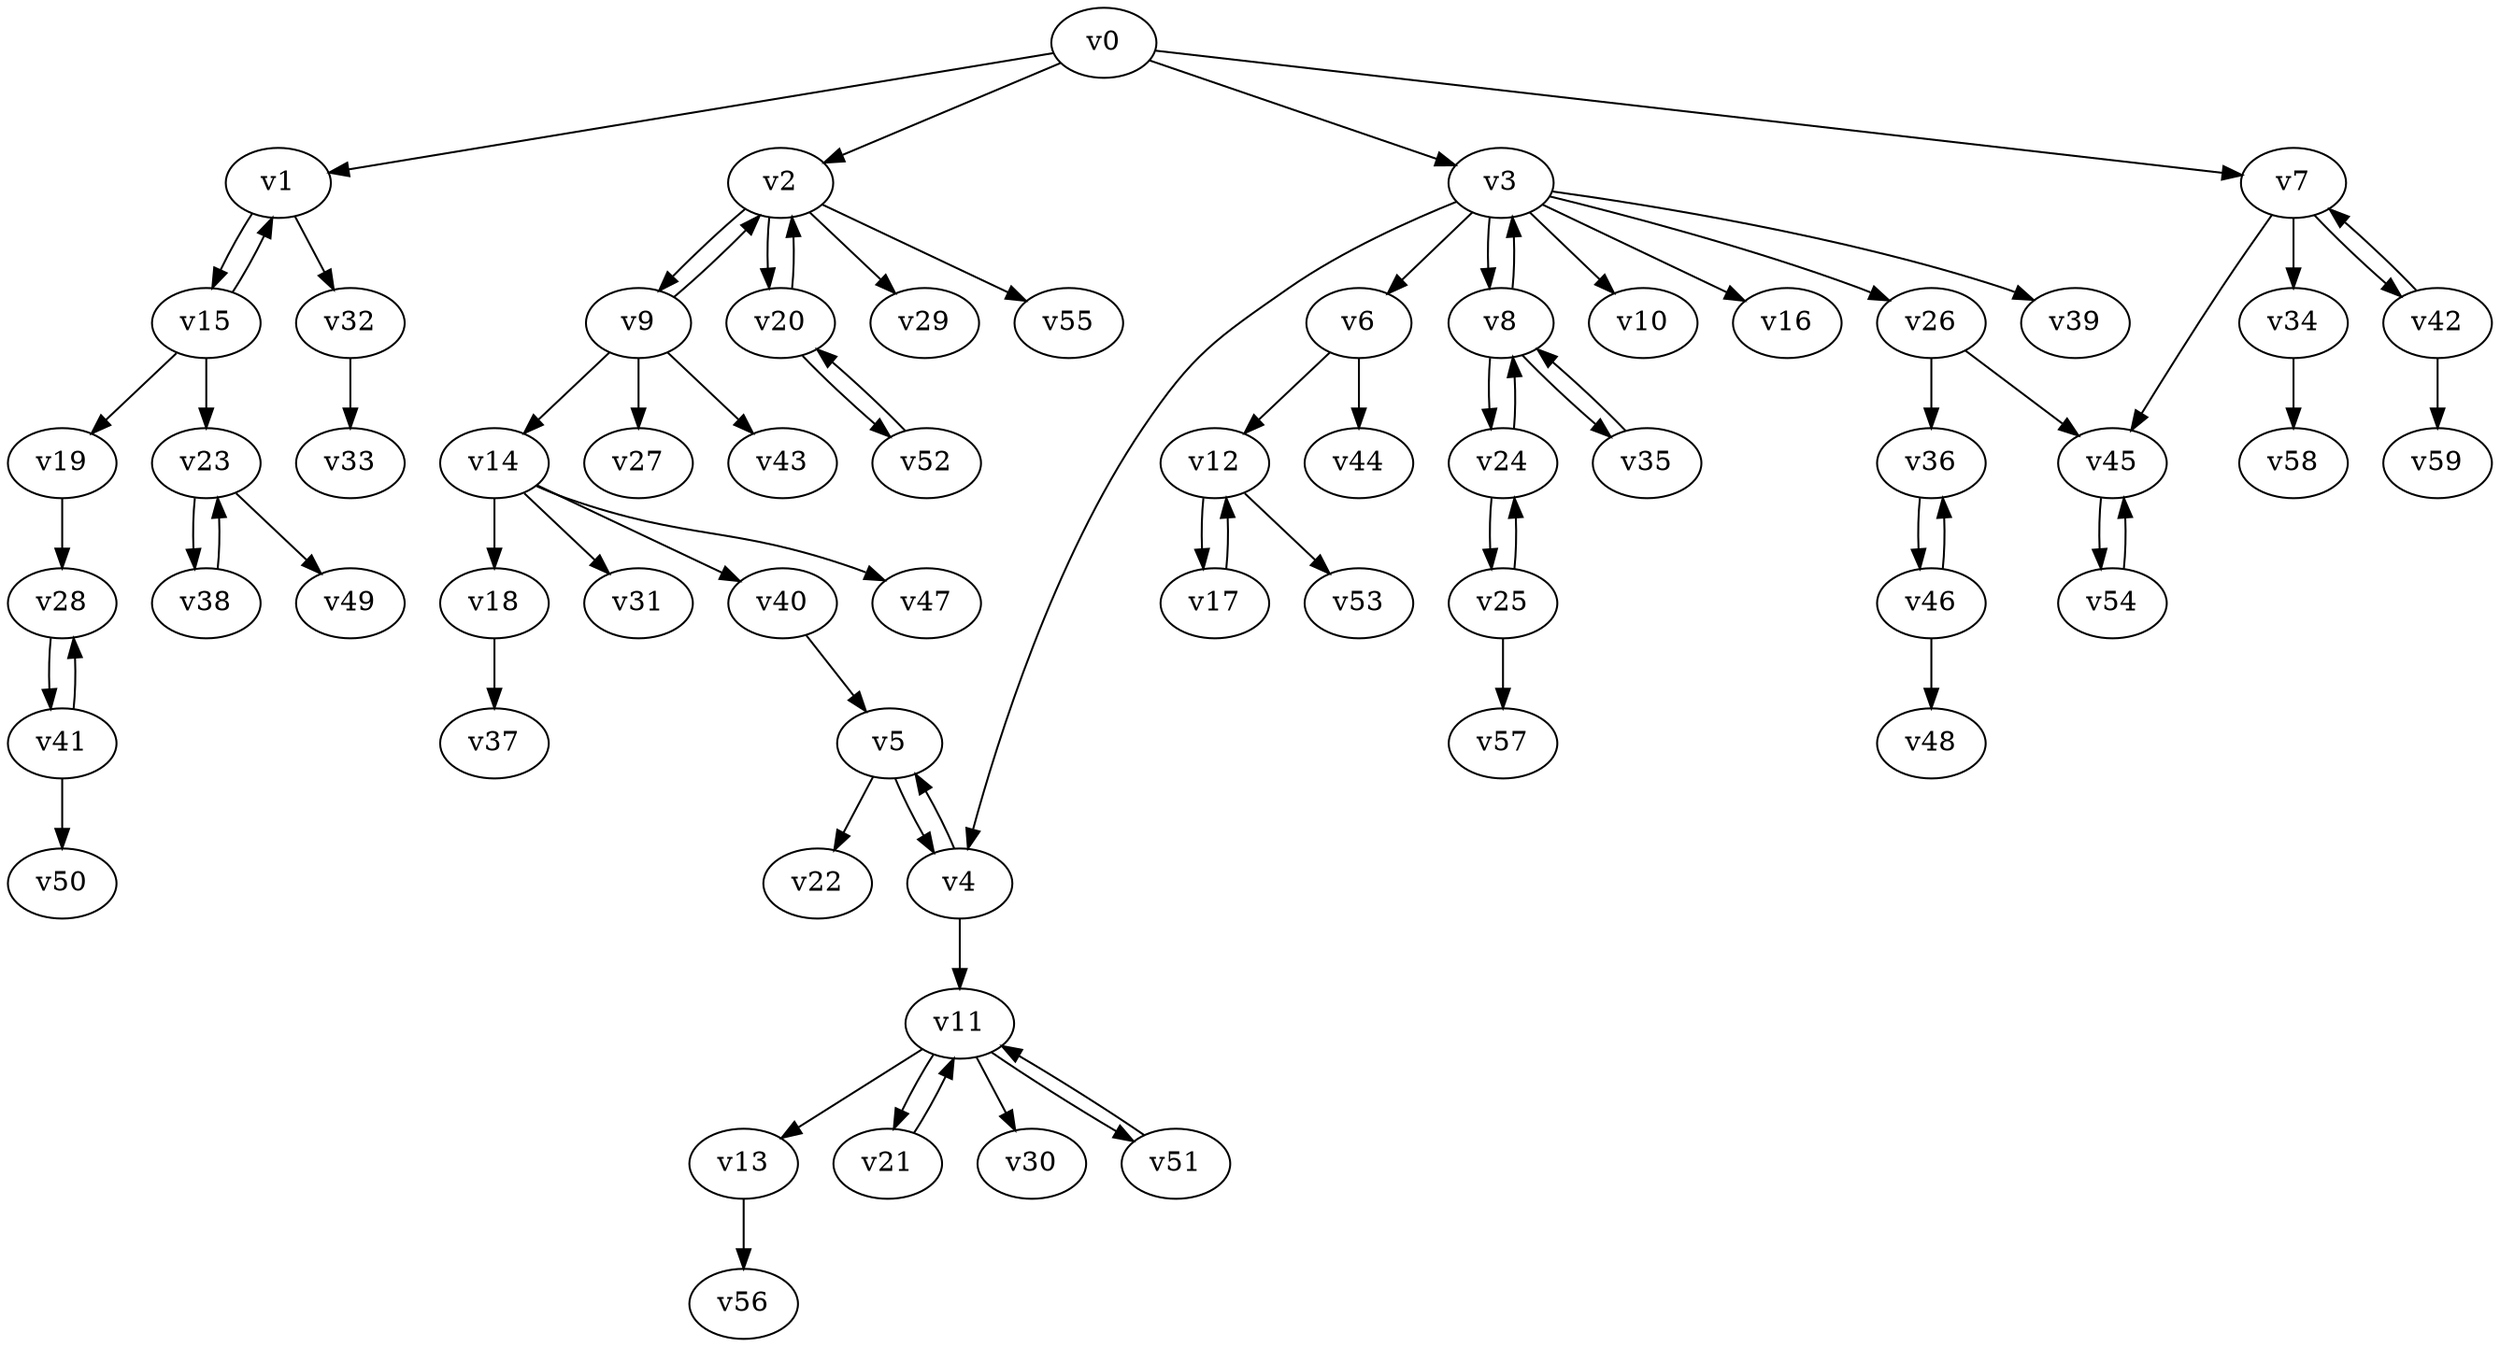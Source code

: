 digraph test077 {
    v0 [name="v0", player=0, weight=12];
    v1 [name="v1", player=1, weight=2];
    v2 [name="v2", player=0, weight=12];
    v3 [name="v3", player=1, weight=6];
    v4 [name="v4", player=0, weight=4];
    v5 [name="v5", player=1, weight=4];
    v6 [name="v6", player=0, weight=5];
    v7 [name="v7", player=1, weight=0];
    v8 [name="v8", player=0, weight=9];
    v9 [name="v9", player=1, weight=0];
    v10 [name="v10", player=0, weight=12];
    v11 [name="v11", player=1, weight=10];
    v12 [name="v12", player=0, weight=7];
    v13 [name="v13", player=1, weight=-2];
    v14 [name="v14", player=0, weight=5];
    v15 [name="v15", player=1, weight=2];
    v16 [name="v16", player=0, weight=6];
    v17 [name="v17", player=1, weight=13];
    v18 [name="v18", player=0, weight=4];
    v19 [name="v19", player=1, weight=5];
    v20 [name="v20", player=0, weight=7];
    v21 [name="v21", player=1, weight=5];
    v22 [name="v22", player=0, weight=9];
    v23 [name="v23", player=1, weight=11];
    v24 [name="v24", player=0, weight=5];
    v25 [name="v25", player=1, weight=3];
    v26 [name="v26", player=0, weight=2];
    v27 [name="v27", player=1, weight=10];
    v28 [name="v28", player=0, weight=10];
    v29 [name="v29", player=1, weight=11];
    v30 [name="v30", player=0, weight=12];
    v31 [name="v31", player=1, weight=14];
    v32 [name="v32", player=0, weight=5];
    v33 [name="v33", player=1, weight=6];
    v34 [name="v34", player=0, weight=0];
    v35 [name="v35", player=1, weight=7];
    v36 [name="v36", player=0, weight=2];
    v37 [name="v37", player=1, weight=1];
    v38 [name="v38", player=0, weight=-2];
    v39 [name="v39", player=1, weight=5];
    v40 [name="v40", player=0, weight=15];
    v41 [name="v41", player=1, weight=5];
    v42 [name="v42", player=0, weight=6];
    v43 [name="v43", player=1, weight=11];
    v44 [name="v44", player=0, weight=15];
    v45 [name="v45", player=1, weight=13];
    v46 [name="v46", player=0, weight=2];
    v47 [name="v47", player=1, weight=11];
    v48 [name="v48", player=0, weight=12];
    v49 [name="v49", player=1, weight=5];
    v50 [name="v50", player=0, weight=11];
    v51 [name="v51", player=1, weight=9];
    v52 [name="v52", player=0, weight=4];
    v53 [name="v53", player=1, weight=4];
    v54 [name="v54", player=0, weight=11];
    v55 [name="v55", player=1, weight=3];
    v56 [name="v56", player=0, weight=14];
    v57 [name="v57", player=1, weight=6];
    v58 [name="v58", player=0, weight=15];
    v59 [name="v59", player=1, weight=11];
    v0 -> v1;
    v0 -> v2;
    v0 -> v3;
    v3 -> v4;
    v4 -> v5;
    v5 -> v4;
    v3 -> v6;
    v0 -> v7;
    v3 -> v8;
    v8 -> v3;
    v2 -> v9;
    v9 -> v2;
    v3 -> v10;
    v4 -> v11;
    v6 -> v12;
    v11 -> v13;
    v9 -> v14;
    v1 -> v15;
    v15 -> v1;
    v3 -> v16;
    v12 -> v17;
    v17 -> v12;
    v14 -> v18;
    v15 -> v19;
    v2 -> v20;
    v20 -> v2;
    v11 -> v21;
    v21 -> v11;
    v5 -> v22;
    v15 -> v23;
    v8 -> v24;
    v24 -> v8;
    v24 -> v25;
    v25 -> v24;
    v3 -> v26;
    v9 -> v27;
    v19 -> v28;
    v2 -> v29;
    v11 -> v30;
    v14 -> v31;
    v1 -> v32;
    v32 -> v33;
    v7 -> v34;
    v8 -> v35;
    v35 -> v8;
    v26 -> v36;
    v18 -> v37;
    v23 -> v38;
    v38 -> v23;
    v3 -> v39;
    v14 -> v40;
    v28 -> v41;
    v41 -> v28;
    v7 -> v42;
    v42 -> v7;
    v9 -> v43;
    v6 -> v44;
    v26 -> v45;
    v36 -> v46;
    v46 -> v36;
    v14 -> v47;
    v46 -> v48;
    v23 -> v49;
    v41 -> v50;
    v11 -> v51;
    v51 -> v11;
    v20 -> v52;
    v52 -> v20;
    v12 -> v53;
    v45 -> v54;
    v54 -> v45;
    v2 -> v55;
    v13 -> v56;
    v25 -> v57;
    v34 -> v58;
    v42 -> v59;
    v40 -> v5;
    v7 -> v45;
}
